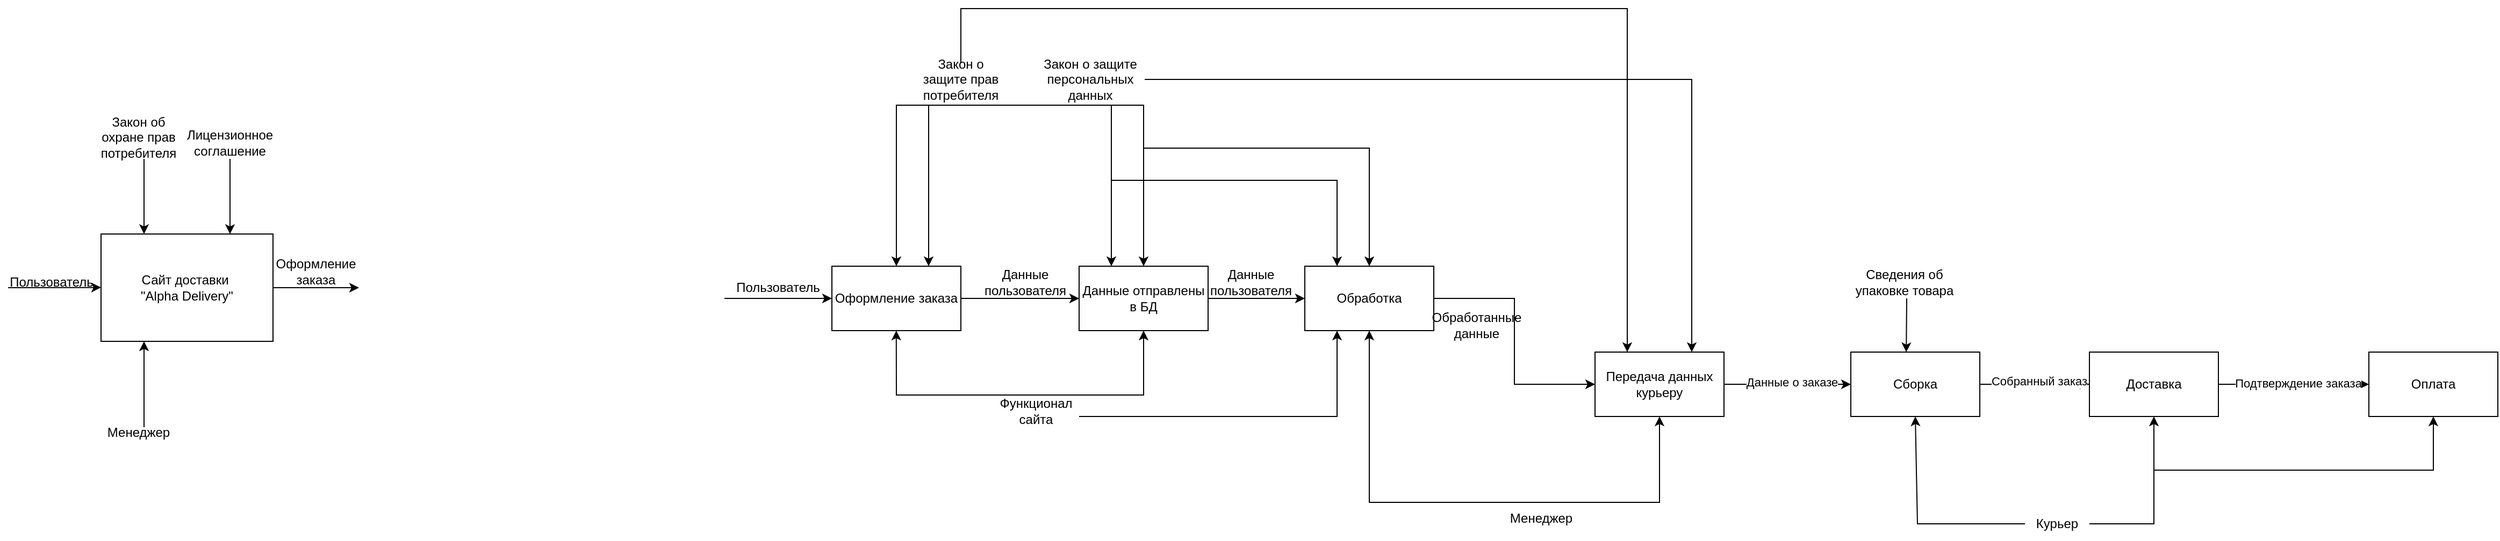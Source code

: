 <mxfile version="24.3.1" type="device">
  <diagram name="Страница — 1" id="Chzh3MAuAFtzmNdxF_ks">
    <mxGraphModel dx="2390" dy="1382" grid="1" gridSize="10" guides="1" tooltips="1" connect="1" arrows="1" fold="1" page="1" pageScale="1" pageWidth="827" pageHeight="1169" math="0" shadow="0">
      <root>
        <mxCell id="0" />
        <mxCell id="1" parent="0" />
        <mxCell id="dc1p8tyV-vCWr_ApA90s-1" value="Сайт доставки&amp;nbsp;&lt;div&gt;&quot;Alpha Delivery&quot;&lt;/div&gt;" style="rounded=0;whiteSpace=wrap;html=1;" vertex="1" parent="1">
          <mxGeometry x="320" y="300" width="160" height="100" as="geometry" />
        </mxCell>
        <mxCell id="dc1p8tyV-vCWr_ApA90s-2" value="" style="endArrow=classic;html=1;rounded=0;entryX=0.25;entryY=0;entryDx=0;entryDy=0;" edge="1" parent="1" target="dc1p8tyV-vCWr_ApA90s-1">
          <mxGeometry width="50" height="50" relative="1" as="geometry">
            <mxPoint x="360" y="230" as="sourcePoint" />
            <mxPoint x="420" y="310" as="targetPoint" />
          </mxGeometry>
        </mxCell>
        <mxCell id="dc1p8tyV-vCWr_ApA90s-3" value="Закон об охране прав потребителя" style="text;html=1;align=center;verticalAlign=middle;whiteSpace=wrap;rounded=0;" vertex="1" parent="1">
          <mxGeometry x="310" y="190" width="90" height="40" as="geometry" />
        </mxCell>
        <mxCell id="dc1p8tyV-vCWr_ApA90s-4" value="" style="endArrow=classic;html=1;rounded=0;entryX=0.25;entryY=0;entryDx=0;entryDy=0;" edge="1" parent="1">
          <mxGeometry width="50" height="50" relative="1" as="geometry">
            <mxPoint x="440" y="230" as="sourcePoint" />
            <mxPoint x="440" y="300" as="targetPoint" />
          </mxGeometry>
        </mxCell>
        <mxCell id="dc1p8tyV-vCWr_ApA90s-5" value="Лицензионное соглашение" style="text;html=1;align=center;verticalAlign=middle;whiteSpace=wrap;rounded=0;" vertex="1" parent="1">
          <mxGeometry x="410" y="200" width="60" height="30" as="geometry" />
        </mxCell>
        <mxCell id="dc1p8tyV-vCWr_ApA90s-6" value="" style="endArrow=classic;html=1;rounded=0;entryX=-0.022;entryY=0.198;entryDx=0;entryDy=0;entryPerimeter=0;" edge="1" parent="1">
          <mxGeometry width="50" height="50" relative="1" as="geometry">
            <mxPoint x="233.52" y="350" as="sourcePoint" />
            <mxPoint x="320.0" y="349.8" as="targetPoint" />
          </mxGeometry>
        </mxCell>
        <mxCell id="dc1p8tyV-vCWr_ApA90s-7" value="Пользователь" style="text;html=1;align=center;verticalAlign=middle;whiteSpace=wrap;rounded=0;" vertex="1" parent="1">
          <mxGeometry x="243.52" y="330" width="60" height="30" as="geometry" />
        </mxCell>
        <mxCell id="dc1p8tyV-vCWr_ApA90s-10" value="" style="endArrow=classic;html=1;rounded=0;entryX=0.25;entryY=1;entryDx=0;entryDy=0;" edge="1" parent="1" target="dc1p8tyV-vCWr_ApA90s-1">
          <mxGeometry width="50" height="50" relative="1" as="geometry">
            <mxPoint x="360" y="480" as="sourcePoint" />
            <mxPoint x="420" y="360" as="targetPoint" />
          </mxGeometry>
        </mxCell>
        <mxCell id="dc1p8tyV-vCWr_ApA90s-11" value="Менеджер" style="text;html=1;align=center;verticalAlign=middle;whiteSpace=wrap;rounded=0;" vertex="1" parent="1">
          <mxGeometry x="325" y="470" width="60" height="30" as="geometry" />
        </mxCell>
        <mxCell id="dc1p8tyV-vCWr_ApA90s-12" value="" style="endArrow=classic;html=1;rounded=0;exitX=1;exitY=0.5;exitDx=0;exitDy=0;" edge="1" parent="1" source="dc1p8tyV-vCWr_ApA90s-1">
          <mxGeometry width="50" height="50" relative="1" as="geometry">
            <mxPoint x="370" y="460" as="sourcePoint" />
            <mxPoint x="560" y="350" as="targetPoint" />
          </mxGeometry>
        </mxCell>
        <mxCell id="dc1p8tyV-vCWr_ApA90s-13" value="Оформление заказа" style="text;html=1;align=center;verticalAlign=middle;whiteSpace=wrap;rounded=0;" vertex="1" parent="1">
          <mxGeometry x="490" y="320" width="60" height="30" as="geometry" />
        </mxCell>
        <mxCell id="dc1p8tyV-vCWr_ApA90s-27" style="edgeStyle=orthogonalEdgeStyle;rounded=0;orthogonalLoop=1;jettySize=auto;html=1;entryX=0;entryY=0.5;entryDx=0;entryDy=0;" edge="1" parent="1" source="dc1p8tyV-vCWr_ApA90s-15" target="dc1p8tyV-vCWr_ApA90s-26">
          <mxGeometry relative="1" as="geometry" />
        </mxCell>
        <mxCell id="dc1p8tyV-vCWr_ApA90s-15" value="Оформление заказа" style="rounded=0;whiteSpace=wrap;html=1;" vertex="1" parent="1">
          <mxGeometry x="1000" y="330" width="120" height="60" as="geometry" />
        </mxCell>
        <mxCell id="dc1p8tyV-vCWr_ApA90s-17" value="" style="endArrow=classic;html=1;rounded=0;entryX=0;entryY=0.5;entryDx=0;entryDy=0;" edge="1" parent="1" target="dc1p8tyV-vCWr_ApA90s-15">
          <mxGeometry width="50" height="50" relative="1" as="geometry">
            <mxPoint x="900" y="360" as="sourcePoint" />
            <mxPoint x="1050" y="380" as="targetPoint" />
          </mxGeometry>
        </mxCell>
        <mxCell id="dc1p8tyV-vCWr_ApA90s-18" value="Пользователь" style="text;html=1;align=center;verticalAlign=middle;whiteSpace=wrap;rounded=0;" vertex="1" parent="1">
          <mxGeometry x="920" y="335" width="60" height="30" as="geometry" />
        </mxCell>
        <mxCell id="dc1p8tyV-vCWr_ApA90s-21" value="" style="endArrow=classic;html=1;rounded=0;entryX=0.5;entryY=0;entryDx=0;entryDy=0;" edge="1" parent="1" target="dc1p8tyV-vCWr_ApA90s-15">
          <mxGeometry width="50" height="50" relative="1" as="geometry">
            <mxPoint x="1120" y="180" as="sourcePoint" />
            <mxPoint x="1010" y="370" as="targetPoint" />
            <Array as="points">
              <mxPoint x="1060" y="180" />
            </Array>
          </mxGeometry>
        </mxCell>
        <mxCell id="dc1p8tyV-vCWr_ApA90s-52" style="edgeStyle=orthogonalEdgeStyle;rounded=0;orthogonalLoop=1;jettySize=auto;html=1;entryX=0.25;entryY=0;entryDx=0;entryDy=0;" edge="1" parent="1" source="dc1p8tyV-vCWr_ApA90s-22" target="dc1p8tyV-vCWr_ApA90s-38">
          <mxGeometry relative="1" as="geometry">
            <Array as="points">
              <mxPoint x="1120" y="90" />
              <mxPoint x="1740" y="90" />
            </Array>
          </mxGeometry>
        </mxCell>
        <mxCell id="dc1p8tyV-vCWr_ApA90s-22" value="Закон о защите прав потребителя" style="text;html=1;align=center;verticalAlign=middle;whiteSpace=wrap;rounded=0;" vertex="1" parent="1">
          <mxGeometry x="1090" y="141" width="60" height="30" as="geometry" />
        </mxCell>
        <mxCell id="dc1p8tyV-vCWr_ApA90s-23" value="" style="endArrow=classic;html=1;rounded=0;jumpSize=0;exitX=0.5;exitY=0;exitDx=0;exitDy=0;" edge="1" parent="1" source="dc1p8tyV-vCWr_ApA90s-25">
          <mxGeometry width="50" height="50" relative="1" as="geometry">
            <mxPoint x="1059.89" y="450" as="sourcePoint" />
            <mxPoint x="1059.89" y="390" as="targetPoint" />
            <Array as="points">
              <mxPoint x="1060" y="450" />
            </Array>
          </mxGeometry>
        </mxCell>
        <mxCell id="dc1p8tyV-vCWr_ApA90s-25" value="Функционал сайта" style="text;html=1;align=center;verticalAlign=middle;whiteSpace=wrap;rounded=0;" vertex="1" parent="1">
          <mxGeometry x="1160" y="450" width="60" height="30" as="geometry" />
        </mxCell>
        <mxCell id="dc1p8tyV-vCWr_ApA90s-33" style="edgeStyle=orthogonalEdgeStyle;rounded=0;orthogonalLoop=1;jettySize=auto;html=1;" edge="1" parent="1" source="dc1p8tyV-vCWr_ApA90s-26">
          <mxGeometry relative="1" as="geometry">
            <mxPoint x="1440" y="360" as="targetPoint" />
          </mxGeometry>
        </mxCell>
        <mxCell id="dc1p8tyV-vCWr_ApA90s-26" value="Данные отправлены в БД" style="rounded=0;whiteSpace=wrap;html=1;" vertex="1" parent="1">
          <mxGeometry x="1230" y="330" width="120" height="60" as="geometry" />
        </mxCell>
        <mxCell id="dc1p8tyV-vCWr_ApA90s-28" value="Данные пользователя" style="text;html=1;align=center;verticalAlign=middle;whiteSpace=wrap;rounded=0;" vertex="1" parent="1">
          <mxGeometry x="1150" y="330" width="60" height="30" as="geometry" />
        </mxCell>
        <mxCell id="dc1p8tyV-vCWr_ApA90s-29" value="" style="endArrow=classic;html=1;rounded=0;entryX=0.5;entryY=0;entryDx=0;entryDy=0;" edge="1" parent="1" target="dc1p8tyV-vCWr_ApA90s-26">
          <mxGeometry width="50" height="50" relative="1" as="geometry">
            <mxPoint x="1240" y="180" as="sourcePoint" />
            <mxPoint x="1300" y="360" as="targetPoint" />
            <Array as="points">
              <mxPoint x="1290" y="180" />
            </Array>
          </mxGeometry>
        </mxCell>
        <mxCell id="dc1p8tyV-vCWr_ApA90s-53" style="edgeStyle=orthogonalEdgeStyle;rounded=0;orthogonalLoop=1;jettySize=auto;html=1;entryX=0.75;entryY=0;entryDx=0;entryDy=0;" edge="1" parent="1" source="dc1p8tyV-vCWr_ApA90s-30" target="dc1p8tyV-vCWr_ApA90s-38">
          <mxGeometry relative="1" as="geometry" />
        </mxCell>
        <mxCell id="dc1p8tyV-vCWr_ApA90s-30" value="Закон о защите персональных данных" style="text;html=1;align=center;verticalAlign=middle;whiteSpace=wrap;rounded=0;" vertex="1" parent="1">
          <mxGeometry x="1190" y="141" width="101" height="30" as="geometry" />
        </mxCell>
        <mxCell id="dc1p8tyV-vCWr_ApA90s-32" value="" style="endArrow=classic;html=1;rounded=0;exitX=0.5;exitY=0;exitDx=0;exitDy=0;entryX=0.5;entryY=1;entryDx=0;entryDy=0;" edge="1" parent="1" source="dc1p8tyV-vCWr_ApA90s-25" target="dc1p8tyV-vCWr_ApA90s-26">
          <mxGeometry width="50" height="50" relative="1" as="geometry">
            <mxPoint x="1290" y="410" as="sourcePoint" />
            <mxPoint x="1340" y="360" as="targetPoint" />
            <Array as="points">
              <mxPoint x="1290" y="450" />
            </Array>
          </mxGeometry>
        </mxCell>
        <mxCell id="dc1p8tyV-vCWr_ApA90s-34" value="Данные пользователя" style="text;html=1;align=center;verticalAlign=middle;whiteSpace=wrap;rounded=0;" vertex="1" parent="1">
          <mxGeometry x="1360" y="330" width="60" height="30" as="geometry" />
        </mxCell>
        <mxCell id="dc1p8tyV-vCWr_ApA90s-39" style="edgeStyle=orthogonalEdgeStyle;rounded=0;orthogonalLoop=1;jettySize=auto;html=1;entryX=0;entryY=0.5;entryDx=0;entryDy=0;" edge="1" parent="1" source="dc1p8tyV-vCWr_ApA90s-35" target="dc1p8tyV-vCWr_ApA90s-38">
          <mxGeometry relative="1" as="geometry" />
        </mxCell>
        <mxCell id="dc1p8tyV-vCWr_ApA90s-35" value="Обработка" style="rounded=0;whiteSpace=wrap;html=1;" vertex="1" parent="1">
          <mxGeometry x="1440" y="330" width="120" height="60" as="geometry" />
        </mxCell>
        <mxCell id="dc1p8tyV-vCWr_ApA90s-43" style="edgeStyle=orthogonalEdgeStyle;rounded=0;orthogonalLoop=1;jettySize=auto;html=1;exitX=0.5;exitY=0;exitDx=0;exitDy=0;entryX=0.5;entryY=1;entryDx=0;entryDy=0;" edge="1" parent="1" source="dc1p8tyV-vCWr_ApA90s-36" target="dc1p8tyV-vCWr_ApA90s-38">
          <mxGeometry relative="1" as="geometry">
            <Array as="points">
              <mxPoint x="1770" y="550" />
            </Array>
          </mxGeometry>
        </mxCell>
        <mxCell id="dc1p8tyV-vCWr_ApA90s-36" value="Менеджер" style="text;html=1;align=center;verticalAlign=middle;whiteSpace=wrap;rounded=0;" vertex="1" parent="1">
          <mxGeometry x="1630" y="550" width="60" height="30" as="geometry" />
        </mxCell>
        <mxCell id="dc1p8tyV-vCWr_ApA90s-37" value="" style="endArrow=classic;html=1;rounded=0;entryX=0.5;entryY=1;entryDx=0;entryDy=0;exitX=0.5;exitY=0;exitDx=0;exitDy=0;" edge="1" parent="1" source="dc1p8tyV-vCWr_ApA90s-36" target="dc1p8tyV-vCWr_ApA90s-35">
          <mxGeometry width="50" height="50" relative="1" as="geometry">
            <mxPoint x="1500" y="450" as="sourcePoint" />
            <mxPoint x="1520" y="400" as="targetPoint" />
            <Array as="points">
              <mxPoint x="1500" y="550" />
            </Array>
          </mxGeometry>
        </mxCell>
        <mxCell id="dc1p8tyV-vCWr_ApA90s-42" style="edgeStyle=orthogonalEdgeStyle;rounded=0;orthogonalLoop=1;jettySize=auto;html=1;entryX=0;entryY=0.5;entryDx=0;entryDy=0;" edge="1" parent="1" source="dc1p8tyV-vCWr_ApA90s-38" target="dc1p8tyV-vCWr_ApA90s-41">
          <mxGeometry relative="1" as="geometry" />
        </mxCell>
        <mxCell id="dc1p8tyV-vCWr_ApA90s-56" value="Данные о заказе" style="edgeLabel;html=1;align=center;verticalAlign=middle;resizable=0;points=[];" vertex="1" connectable="0" parent="dc1p8tyV-vCWr_ApA90s-42">
          <mxGeometry x="0.058" y="2" relative="1" as="geometry">
            <mxPoint as="offset" />
          </mxGeometry>
        </mxCell>
        <mxCell id="dc1p8tyV-vCWr_ApA90s-38" value="Передача данных курьеру" style="rounded=0;whiteSpace=wrap;html=1;" vertex="1" parent="1">
          <mxGeometry x="1710" y="410" width="120" height="60" as="geometry" />
        </mxCell>
        <mxCell id="dc1p8tyV-vCWr_ApA90s-40" value="Обработанные данные" style="text;html=1;align=center;verticalAlign=middle;whiteSpace=wrap;rounded=0;" vertex="1" parent="1">
          <mxGeometry x="1570" y="370" width="60" height="30" as="geometry" />
        </mxCell>
        <mxCell id="dc1p8tyV-vCWr_ApA90s-55" style="edgeStyle=orthogonalEdgeStyle;rounded=0;orthogonalLoop=1;jettySize=auto;html=1;entryX=0;entryY=0.5;entryDx=0;entryDy=0;" edge="1" parent="1" source="dc1p8tyV-vCWr_ApA90s-41" target="dc1p8tyV-vCWr_ApA90s-54">
          <mxGeometry relative="1" as="geometry" />
        </mxCell>
        <mxCell id="dc1p8tyV-vCWr_ApA90s-59" value="Собранный заказ" style="edgeLabel;html=1;align=center;verticalAlign=middle;resizable=0;points=[];" vertex="1" connectable="0" parent="dc1p8tyV-vCWr_ApA90s-55">
          <mxGeometry x="0.064" y="3" relative="1" as="geometry">
            <mxPoint as="offset" />
          </mxGeometry>
        </mxCell>
        <mxCell id="dc1p8tyV-vCWr_ApA90s-41" value="Сборка" style="rounded=0;whiteSpace=wrap;html=1;" vertex="1" parent="1">
          <mxGeometry x="1948" y="410" width="120" height="60" as="geometry" />
        </mxCell>
        <mxCell id="dc1p8tyV-vCWr_ApA90s-44" value="" style="endArrow=classic;html=1;rounded=0;entryX=0.5;entryY=0;entryDx=0;entryDy=0;" edge="1" parent="1" target="dc1p8tyV-vCWr_ApA90s-35">
          <mxGeometry width="50" height="50" relative="1" as="geometry">
            <mxPoint x="1290" y="220" as="sourcePoint" />
            <mxPoint x="1415" y="220" as="targetPoint" />
            <Array as="points">
              <mxPoint x="1500" y="220" />
            </Array>
          </mxGeometry>
        </mxCell>
        <mxCell id="dc1p8tyV-vCWr_ApA90s-45" value="" style="endArrow=classic;html=1;rounded=0;entryX=0.75;entryY=0;entryDx=0;entryDy=0;" edge="1" parent="1" target="dc1p8tyV-vCWr_ApA90s-15">
          <mxGeometry width="50" height="50" relative="1" as="geometry">
            <mxPoint x="1240" y="180" as="sourcePoint" />
            <mxPoint x="1400" y="290" as="targetPoint" />
            <Array as="points">
              <mxPoint x="1090" y="180" />
            </Array>
          </mxGeometry>
        </mxCell>
        <mxCell id="dc1p8tyV-vCWr_ApA90s-46" value="" style="endArrow=classic;html=1;rounded=0;entryX=0.25;entryY=0;entryDx=0;entryDy=0;" edge="1" parent="1" target="dc1p8tyV-vCWr_ApA90s-26">
          <mxGeometry width="50" height="50" relative="1" as="geometry">
            <mxPoint x="1130" y="180" as="sourcePoint" />
            <mxPoint x="1360" y="280" as="targetPoint" />
            <Array as="points">
              <mxPoint x="1260" y="180" />
            </Array>
          </mxGeometry>
        </mxCell>
        <mxCell id="dc1p8tyV-vCWr_ApA90s-47" value="" style="endArrow=classic;html=1;rounded=0;entryX=0.25;entryY=0;entryDx=0;entryDy=0;" edge="1" parent="1" target="dc1p8tyV-vCWr_ApA90s-35">
          <mxGeometry width="50" height="50" relative="1" as="geometry">
            <mxPoint x="1260" y="250" as="sourcePoint" />
            <mxPoint x="1480" y="280" as="targetPoint" />
            <Array as="points">
              <mxPoint x="1470" y="250" />
            </Array>
          </mxGeometry>
        </mxCell>
        <mxCell id="dc1p8tyV-vCWr_ApA90s-48" value="" style="endArrow=classic;html=1;rounded=0;entryX=0.25;entryY=1;entryDx=0;entryDy=0;" edge="1" parent="1" target="dc1p8tyV-vCWr_ApA90s-35">
          <mxGeometry width="50" height="50" relative="1" as="geometry">
            <mxPoint x="1230" y="470" as="sourcePoint" />
            <mxPoint x="1400" y="470" as="targetPoint" />
            <Array as="points">
              <mxPoint x="1470" y="470" />
            </Array>
          </mxGeometry>
        </mxCell>
        <mxCell id="dc1p8tyV-vCWr_ApA90s-50" value="" style="endArrow=classic;html=1;rounded=0;entryX=0.5;entryY=1;entryDx=0;entryDy=0;exitX=0;exitY=0.5;exitDx=0;exitDy=0;" edge="1" parent="1" source="dc1p8tyV-vCWr_ApA90s-51" target="dc1p8tyV-vCWr_ApA90s-41">
          <mxGeometry width="50" height="50" relative="1" as="geometry">
            <mxPoint x="2010" y="550" as="sourcePoint" />
            <mxPoint x="1970" y="470" as="targetPoint" />
            <Array as="points">
              <mxPoint x="2010" y="570" />
            </Array>
          </mxGeometry>
        </mxCell>
        <mxCell id="dc1p8tyV-vCWr_ApA90s-51" value="Курьер" style="text;html=1;align=center;verticalAlign=middle;whiteSpace=wrap;rounded=0;" vertex="1" parent="1">
          <mxGeometry x="2110" y="555" width="60" height="30" as="geometry" />
        </mxCell>
        <mxCell id="dc1p8tyV-vCWr_ApA90s-60" style="edgeStyle=orthogonalEdgeStyle;rounded=0;orthogonalLoop=1;jettySize=auto;html=1;entryX=0;entryY=0.5;entryDx=0;entryDy=0;" edge="1" parent="1" source="dc1p8tyV-vCWr_ApA90s-54" target="dc1p8tyV-vCWr_ApA90s-58">
          <mxGeometry relative="1" as="geometry" />
        </mxCell>
        <mxCell id="dc1p8tyV-vCWr_ApA90s-62" value="Подтверждение заказа" style="edgeLabel;html=1;align=center;verticalAlign=middle;resizable=0;points=[];" vertex="1" connectable="0" parent="dc1p8tyV-vCWr_ApA90s-60">
          <mxGeometry x="0.052" y="1" relative="1" as="geometry">
            <mxPoint as="offset" />
          </mxGeometry>
        </mxCell>
        <mxCell id="dc1p8tyV-vCWr_ApA90s-54" value="Доставка" style="rounded=0;whiteSpace=wrap;html=1;" vertex="1" parent="1">
          <mxGeometry x="2170" y="410" width="120" height="60" as="geometry" />
        </mxCell>
        <mxCell id="dc1p8tyV-vCWr_ApA90s-57" value="" style="endArrow=classic;html=1;rounded=0;entryX=0.5;entryY=1;entryDx=0;entryDy=0;exitX=1;exitY=0.5;exitDx=0;exitDy=0;" edge="1" parent="1" source="dc1p8tyV-vCWr_ApA90s-51" target="dc1p8tyV-vCWr_ApA90s-54">
          <mxGeometry width="50" height="50" relative="1" as="geometry">
            <mxPoint x="2130" y="510" as="sourcePoint" />
            <mxPoint x="2180" y="460" as="targetPoint" />
            <Array as="points">
              <mxPoint x="2230" y="570" />
            </Array>
          </mxGeometry>
        </mxCell>
        <mxCell id="dc1p8tyV-vCWr_ApA90s-58" value="Оплата" style="rounded=0;whiteSpace=wrap;html=1;" vertex="1" parent="1">
          <mxGeometry x="2430" y="410" width="120" height="60" as="geometry" />
        </mxCell>
        <mxCell id="dc1p8tyV-vCWr_ApA90s-61" value="" style="endArrow=classic;html=1;rounded=0;entryX=0.5;entryY=1;entryDx=0;entryDy=0;" edge="1" parent="1" target="dc1p8tyV-vCWr_ApA90s-58">
          <mxGeometry width="50" height="50" relative="1" as="geometry">
            <mxPoint x="2230" y="520" as="sourcePoint" />
            <mxPoint x="2330" y="440" as="targetPoint" />
            <Array as="points">
              <mxPoint x="2490" y="520" />
            </Array>
          </mxGeometry>
        </mxCell>
        <mxCell id="dc1p8tyV-vCWr_ApA90s-63" value="" style="endArrow=classic;html=1;rounded=0;entryX=0.43;entryY=0.001;entryDx=0;entryDy=0;entryPerimeter=0;" edge="1" parent="1" target="dc1p8tyV-vCWr_ApA90s-41">
          <mxGeometry width="50" height="50" relative="1" as="geometry">
            <mxPoint x="2000" y="360" as="sourcePoint" />
            <mxPoint x="2010" y="330" as="targetPoint" />
          </mxGeometry>
        </mxCell>
        <mxCell id="dc1p8tyV-vCWr_ApA90s-64" value="Сведения об упаковке товара" style="text;html=1;align=center;verticalAlign=middle;whiteSpace=wrap;rounded=0;" vertex="1" parent="1">
          <mxGeometry x="1948" y="330" width="100" height="30" as="geometry" />
        </mxCell>
      </root>
    </mxGraphModel>
  </diagram>
</mxfile>

